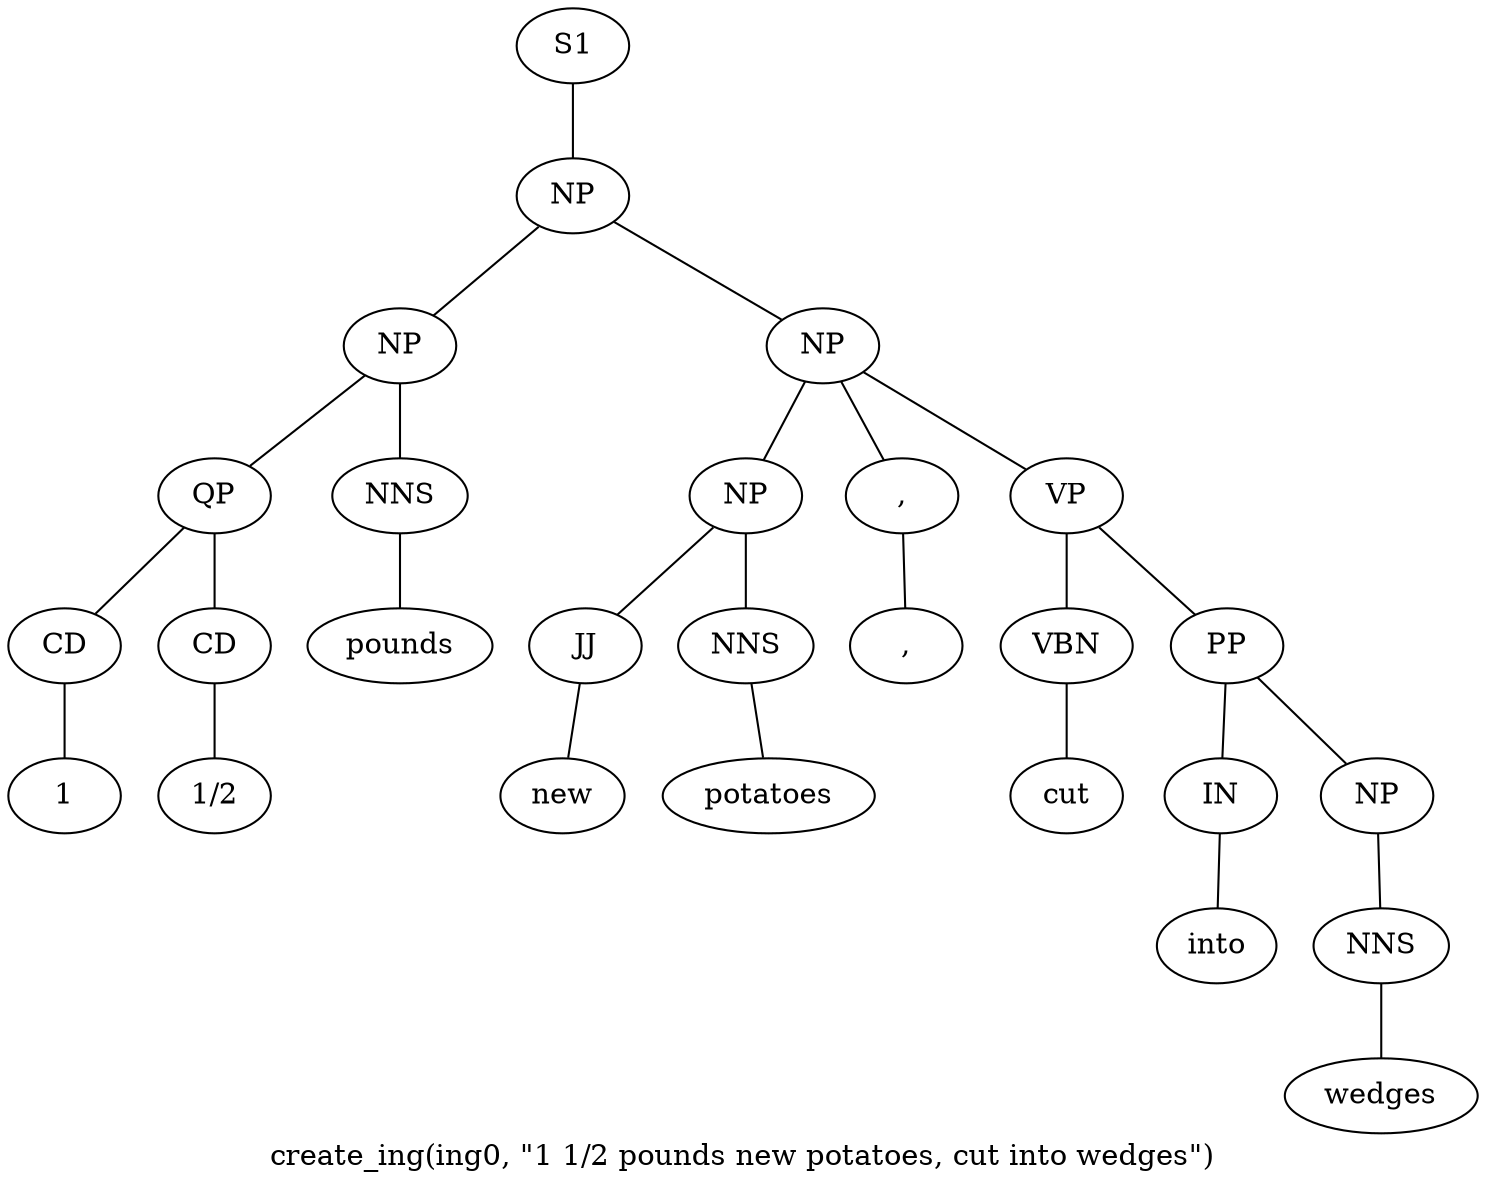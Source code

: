 graph SyntaxGraph {
	label = "create_ing(ing0, \"1 1/2 pounds new potatoes, cut into wedges\")";
	Node0 [label="S1"];
	Node1 [label="NP"];
	Node2 [label="NP"];
	Node3 [label="QP"];
	Node4 [label="CD"];
	Node5 [label="1"];
	Node6 [label="CD"];
	Node7 [label="1/2"];
	Node8 [label="NNS"];
	Node9 [label="pounds"];
	Node10 [label="NP"];
	Node11 [label="NP"];
	Node12 [label="JJ"];
	Node13 [label="new"];
	Node14 [label="NNS"];
	Node15 [label="potatoes"];
	Node16 [label=","];
	Node17 [label=","];
	Node18 [label="VP"];
	Node19 [label="VBN"];
	Node20 [label="cut"];
	Node21 [label="PP"];
	Node22 [label="IN"];
	Node23 [label="into"];
	Node24 [label="NP"];
	Node25 [label="NNS"];
	Node26 [label="wedges"];

	Node0 -- Node1;
	Node1 -- Node2;
	Node1 -- Node10;
	Node2 -- Node3;
	Node2 -- Node8;
	Node3 -- Node4;
	Node3 -- Node6;
	Node4 -- Node5;
	Node6 -- Node7;
	Node8 -- Node9;
	Node10 -- Node11;
	Node10 -- Node16;
	Node10 -- Node18;
	Node11 -- Node12;
	Node11 -- Node14;
	Node12 -- Node13;
	Node14 -- Node15;
	Node16 -- Node17;
	Node18 -- Node19;
	Node18 -- Node21;
	Node19 -- Node20;
	Node21 -- Node22;
	Node21 -- Node24;
	Node22 -- Node23;
	Node24 -- Node25;
	Node25 -- Node26;
}